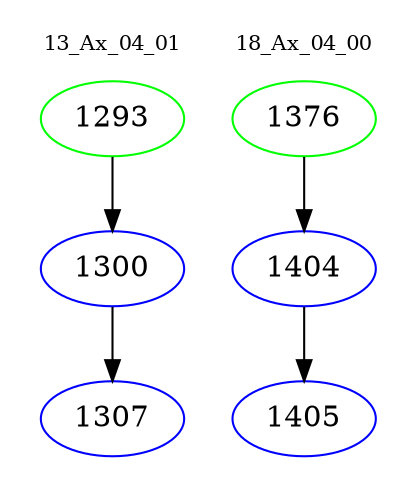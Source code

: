 digraph{
subgraph cluster_0 {
color = white
label = "13_Ax_04_01";
fontsize=10;
T0_1293 [label="1293", color="green"]
T0_1293 -> T0_1300 [color="black"]
T0_1300 [label="1300", color="blue"]
T0_1300 -> T0_1307 [color="black"]
T0_1307 [label="1307", color="blue"]
}
subgraph cluster_1 {
color = white
label = "18_Ax_04_00";
fontsize=10;
T1_1376 [label="1376", color="green"]
T1_1376 -> T1_1404 [color="black"]
T1_1404 [label="1404", color="blue"]
T1_1404 -> T1_1405 [color="black"]
T1_1405 [label="1405", color="blue"]
}
}
